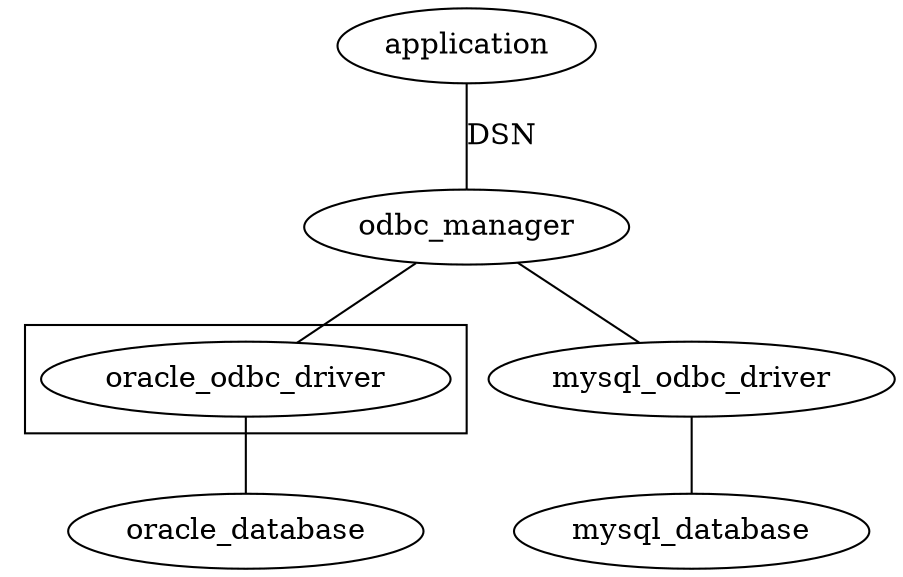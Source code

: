






digraph odbc {

	edge[dir=none]
	
	application -> odbc_manager [ label = "DSN" ]
	odbc_manager -> oracle_odbc_driver
	odbc_manager -> mysql_odbc_driver
	oracle_odbc_driver -> oracle_database
	mysql_odbc_driver -> mysql_database

	subgraph cluster_odbc_driver {
		oracle_odbc_driver#		mysql_^odbc_driver
	}
	





}
